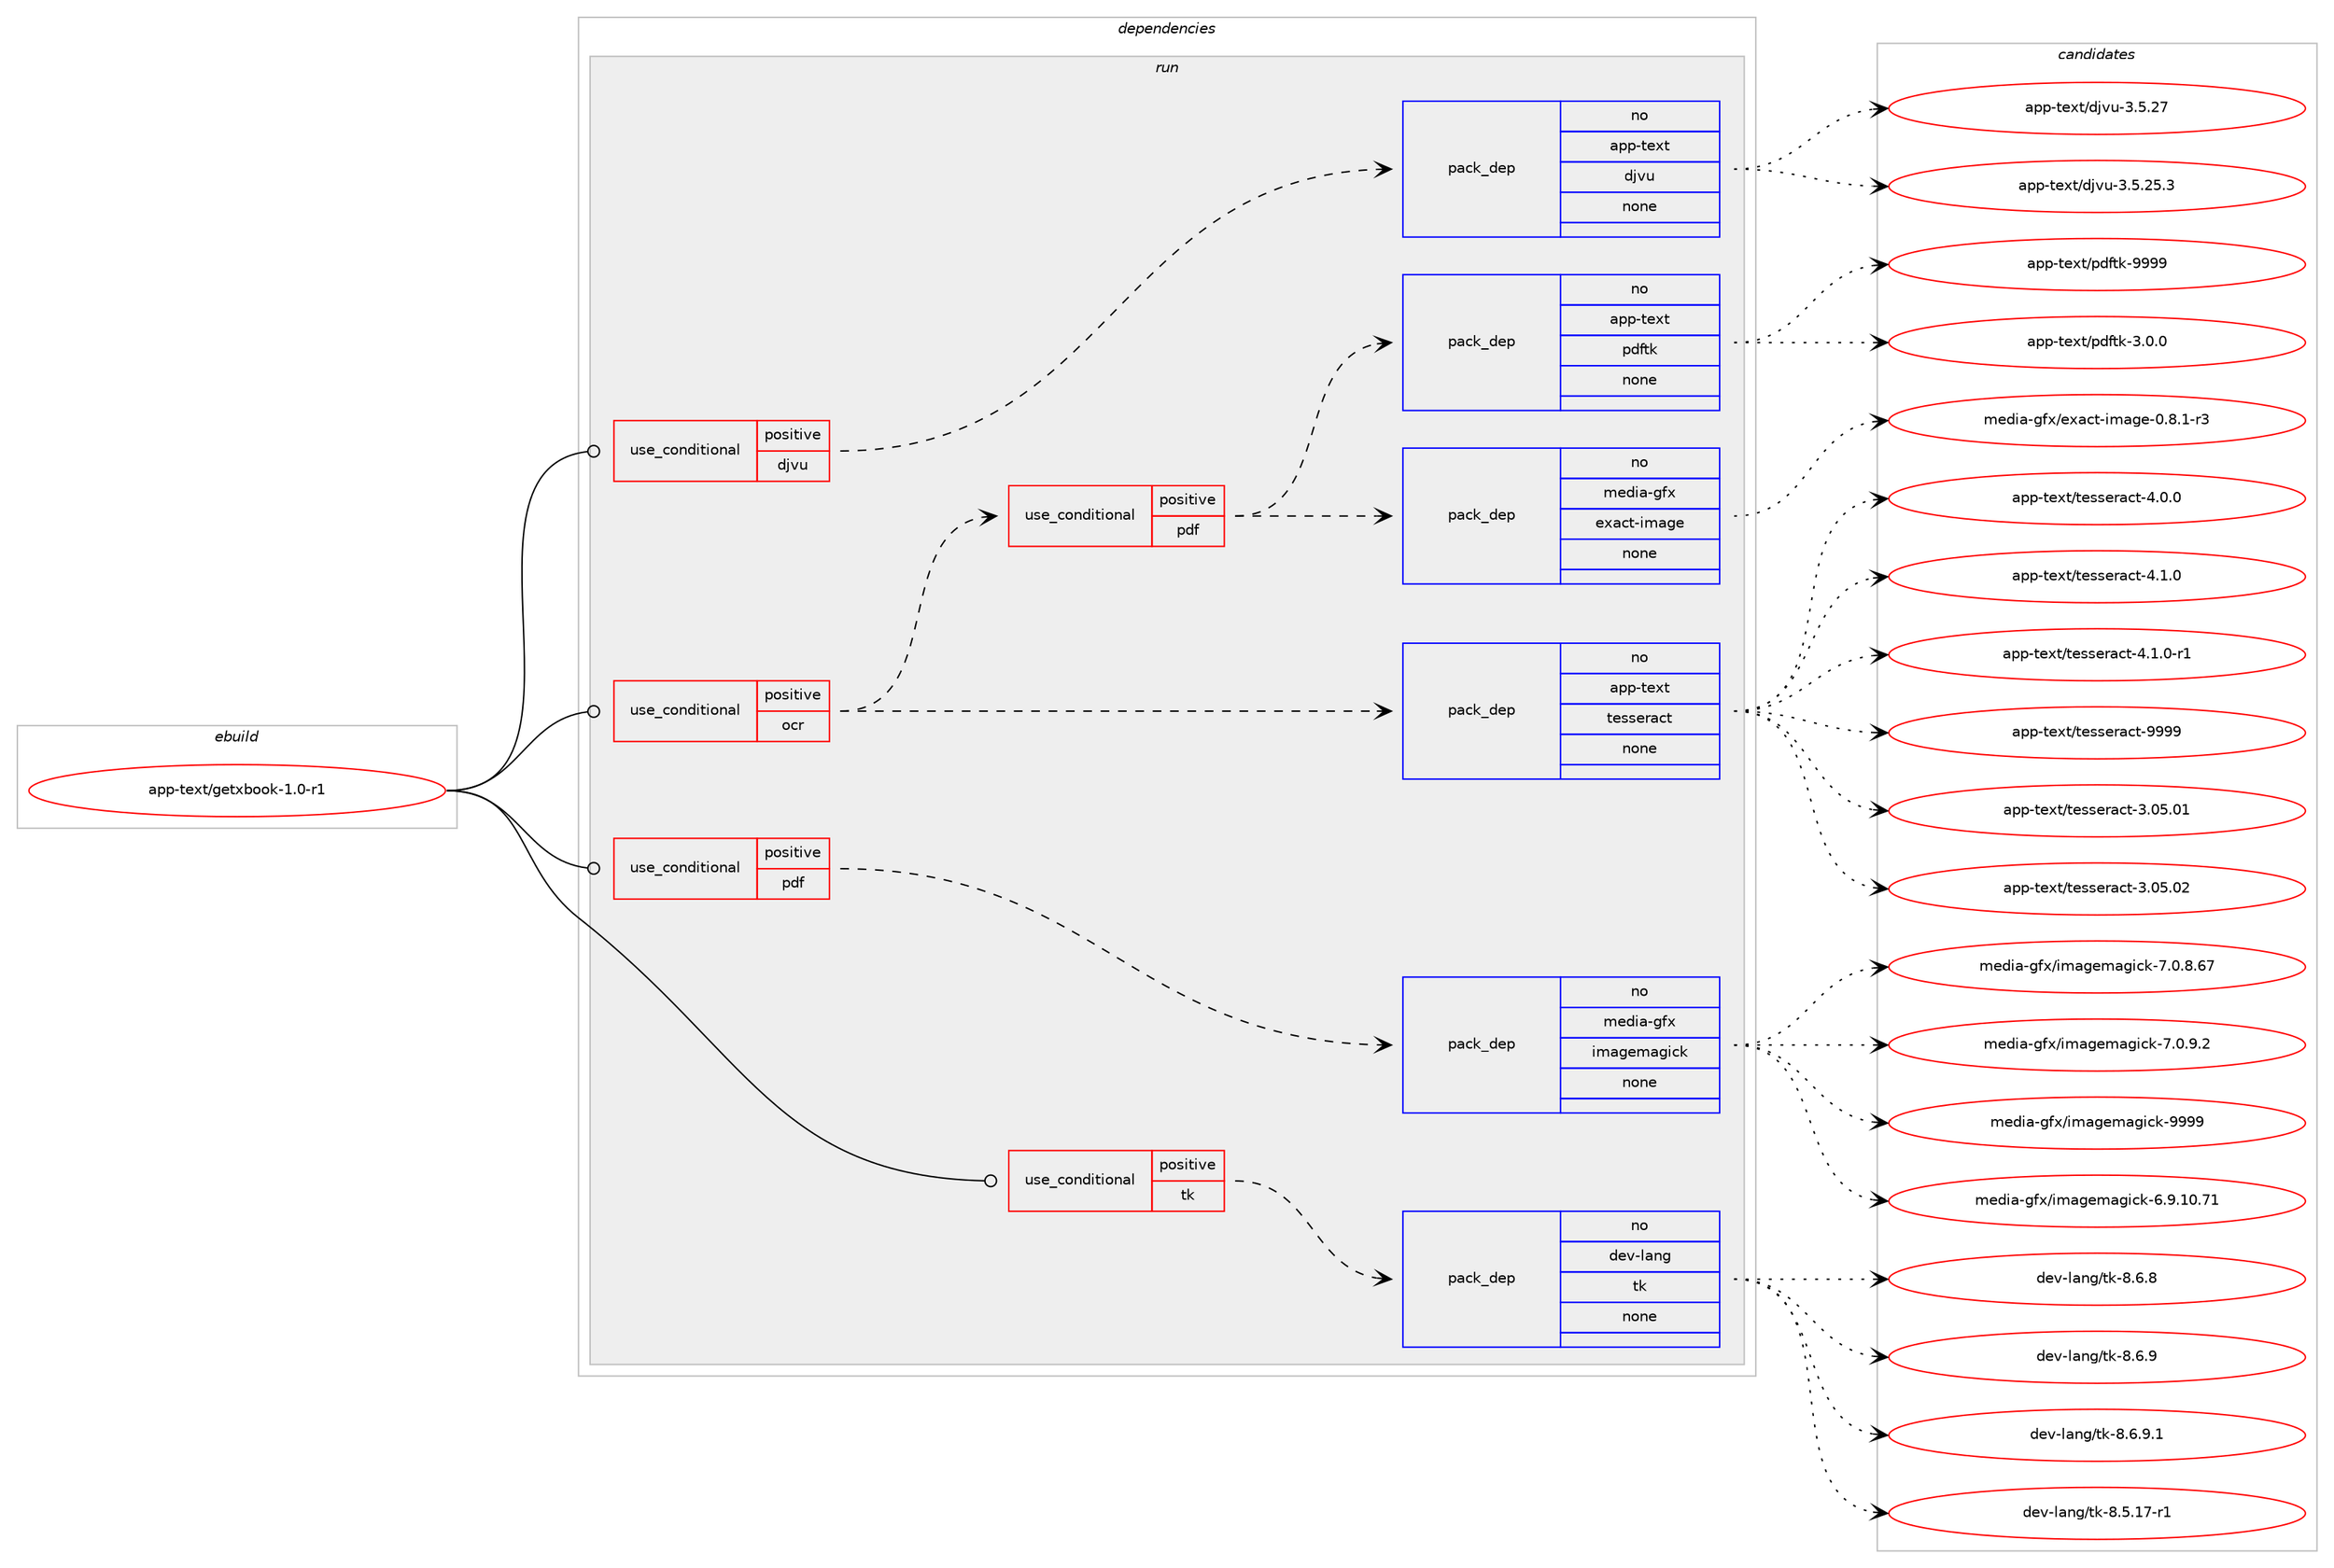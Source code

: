 digraph prolog {

# *************
# Graph options
# *************

newrank=true;
concentrate=true;
compound=true;
graph [rankdir=LR,fontname=Helvetica,fontsize=10,ranksep=1.5];#, ranksep=2.5, nodesep=0.2];
edge  [arrowhead=vee];
node  [fontname=Helvetica,fontsize=10];

# **********
# The ebuild
# **********

subgraph cluster_leftcol {
color=gray;
rank=same;
label=<<i>ebuild</i>>;
id [label="app-text/getxbook-1.0-r1", color=red, width=4, href="../app-text/getxbook-1.0-r1.svg"];
}

# ****************
# The dependencies
# ****************

subgraph cluster_midcol {
color=gray;
label=<<i>dependencies</i>>;
subgraph cluster_compile {
fillcolor="#eeeeee";
style=filled;
label=<<i>compile</i>>;
}
subgraph cluster_compileandrun {
fillcolor="#eeeeee";
style=filled;
label=<<i>compile and run</i>>;
}
subgraph cluster_run {
fillcolor="#eeeeee";
style=filled;
label=<<i>run</i>>;
subgraph cond121327 {
dependency508702 [label=<<TABLE BORDER="0" CELLBORDER="1" CELLSPACING="0" CELLPADDING="4"><TR><TD ROWSPAN="3" CELLPADDING="10">use_conditional</TD></TR><TR><TD>positive</TD></TR><TR><TD>djvu</TD></TR></TABLE>>, shape=none, color=red];
subgraph pack378177 {
dependency508703 [label=<<TABLE BORDER="0" CELLBORDER="1" CELLSPACING="0" CELLPADDING="4" WIDTH="220"><TR><TD ROWSPAN="6" CELLPADDING="30">pack_dep</TD></TR><TR><TD WIDTH="110">no</TD></TR><TR><TD>app-text</TD></TR><TR><TD>djvu</TD></TR><TR><TD>none</TD></TR><TR><TD></TD></TR></TABLE>>, shape=none, color=blue];
}
dependency508702:e -> dependency508703:w [weight=20,style="dashed",arrowhead="vee"];
}
id:e -> dependency508702:w [weight=20,style="solid",arrowhead="odot"];
subgraph cond121328 {
dependency508704 [label=<<TABLE BORDER="0" CELLBORDER="1" CELLSPACING="0" CELLPADDING="4"><TR><TD ROWSPAN="3" CELLPADDING="10">use_conditional</TD></TR><TR><TD>positive</TD></TR><TR><TD>ocr</TD></TR></TABLE>>, shape=none, color=red];
subgraph pack378178 {
dependency508705 [label=<<TABLE BORDER="0" CELLBORDER="1" CELLSPACING="0" CELLPADDING="4" WIDTH="220"><TR><TD ROWSPAN="6" CELLPADDING="30">pack_dep</TD></TR><TR><TD WIDTH="110">no</TD></TR><TR><TD>app-text</TD></TR><TR><TD>tesseract</TD></TR><TR><TD>none</TD></TR><TR><TD></TD></TR></TABLE>>, shape=none, color=blue];
}
dependency508704:e -> dependency508705:w [weight=20,style="dashed",arrowhead="vee"];
subgraph cond121329 {
dependency508706 [label=<<TABLE BORDER="0" CELLBORDER="1" CELLSPACING="0" CELLPADDING="4"><TR><TD ROWSPAN="3" CELLPADDING="10">use_conditional</TD></TR><TR><TD>positive</TD></TR><TR><TD>pdf</TD></TR></TABLE>>, shape=none, color=red];
subgraph pack378179 {
dependency508707 [label=<<TABLE BORDER="0" CELLBORDER="1" CELLSPACING="0" CELLPADDING="4" WIDTH="220"><TR><TD ROWSPAN="6" CELLPADDING="30">pack_dep</TD></TR><TR><TD WIDTH="110">no</TD></TR><TR><TD>media-gfx</TD></TR><TR><TD>exact-image</TD></TR><TR><TD>none</TD></TR><TR><TD></TD></TR></TABLE>>, shape=none, color=blue];
}
dependency508706:e -> dependency508707:w [weight=20,style="dashed",arrowhead="vee"];
subgraph pack378180 {
dependency508708 [label=<<TABLE BORDER="0" CELLBORDER="1" CELLSPACING="0" CELLPADDING="4" WIDTH="220"><TR><TD ROWSPAN="6" CELLPADDING="30">pack_dep</TD></TR><TR><TD WIDTH="110">no</TD></TR><TR><TD>app-text</TD></TR><TR><TD>pdftk</TD></TR><TR><TD>none</TD></TR><TR><TD></TD></TR></TABLE>>, shape=none, color=blue];
}
dependency508706:e -> dependency508708:w [weight=20,style="dashed",arrowhead="vee"];
}
dependency508704:e -> dependency508706:w [weight=20,style="dashed",arrowhead="vee"];
}
id:e -> dependency508704:w [weight=20,style="solid",arrowhead="odot"];
subgraph cond121330 {
dependency508709 [label=<<TABLE BORDER="0" CELLBORDER="1" CELLSPACING="0" CELLPADDING="4"><TR><TD ROWSPAN="3" CELLPADDING="10">use_conditional</TD></TR><TR><TD>positive</TD></TR><TR><TD>pdf</TD></TR></TABLE>>, shape=none, color=red];
subgraph pack378181 {
dependency508710 [label=<<TABLE BORDER="0" CELLBORDER="1" CELLSPACING="0" CELLPADDING="4" WIDTH="220"><TR><TD ROWSPAN="6" CELLPADDING="30">pack_dep</TD></TR><TR><TD WIDTH="110">no</TD></TR><TR><TD>media-gfx</TD></TR><TR><TD>imagemagick</TD></TR><TR><TD>none</TD></TR><TR><TD></TD></TR></TABLE>>, shape=none, color=blue];
}
dependency508709:e -> dependency508710:w [weight=20,style="dashed",arrowhead="vee"];
}
id:e -> dependency508709:w [weight=20,style="solid",arrowhead="odot"];
subgraph cond121331 {
dependency508711 [label=<<TABLE BORDER="0" CELLBORDER="1" CELLSPACING="0" CELLPADDING="4"><TR><TD ROWSPAN="3" CELLPADDING="10">use_conditional</TD></TR><TR><TD>positive</TD></TR><TR><TD>tk</TD></TR></TABLE>>, shape=none, color=red];
subgraph pack378182 {
dependency508712 [label=<<TABLE BORDER="0" CELLBORDER="1" CELLSPACING="0" CELLPADDING="4" WIDTH="220"><TR><TD ROWSPAN="6" CELLPADDING="30">pack_dep</TD></TR><TR><TD WIDTH="110">no</TD></TR><TR><TD>dev-lang</TD></TR><TR><TD>tk</TD></TR><TR><TD>none</TD></TR><TR><TD></TD></TR></TABLE>>, shape=none, color=blue];
}
dependency508711:e -> dependency508712:w [weight=20,style="dashed",arrowhead="vee"];
}
id:e -> dependency508711:w [weight=20,style="solid",arrowhead="odot"];
}
}

# **************
# The candidates
# **************

subgraph cluster_choices {
rank=same;
color=gray;
label=<<i>candidates</i>>;

subgraph choice378177 {
color=black;
nodesep=1;
choice971121124511610112011647100106118117455146534650534651 [label="app-text/djvu-3.5.25.3", color=red, width=4,href="../app-text/djvu-3.5.25.3.svg"];
choice97112112451161011201164710010611811745514653465055 [label="app-text/djvu-3.5.27", color=red, width=4,href="../app-text/djvu-3.5.27.svg"];
dependency508703:e -> choice971121124511610112011647100106118117455146534650534651:w [style=dotted,weight="100"];
dependency508703:e -> choice97112112451161011201164710010611811745514653465055:w [style=dotted,weight="100"];
}
subgraph choice378178 {
color=black;
nodesep=1;
choice97112112451161011201164711610111511510111497991164551464853464849 [label="app-text/tesseract-3.05.01", color=red, width=4,href="../app-text/tesseract-3.05.01.svg"];
choice97112112451161011201164711610111511510111497991164551464853464850 [label="app-text/tesseract-3.05.02", color=red, width=4,href="../app-text/tesseract-3.05.02.svg"];
choice9711211245116101120116471161011151151011149799116455246484648 [label="app-text/tesseract-4.0.0", color=red, width=4,href="../app-text/tesseract-4.0.0.svg"];
choice9711211245116101120116471161011151151011149799116455246494648 [label="app-text/tesseract-4.1.0", color=red, width=4,href="../app-text/tesseract-4.1.0.svg"];
choice97112112451161011201164711610111511510111497991164552464946484511449 [label="app-text/tesseract-4.1.0-r1", color=red, width=4,href="../app-text/tesseract-4.1.0-r1.svg"];
choice97112112451161011201164711610111511510111497991164557575757 [label="app-text/tesseract-9999", color=red, width=4,href="../app-text/tesseract-9999.svg"];
dependency508705:e -> choice97112112451161011201164711610111511510111497991164551464853464849:w [style=dotted,weight="100"];
dependency508705:e -> choice97112112451161011201164711610111511510111497991164551464853464850:w [style=dotted,weight="100"];
dependency508705:e -> choice9711211245116101120116471161011151151011149799116455246484648:w [style=dotted,weight="100"];
dependency508705:e -> choice9711211245116101120116471161011151151011149799116455246494648:w [style=dotted,weight="100"];
dependency508705:e -> choice97112112451161011201164711610111511510111497991164552464946484511449:w [style=dotted,weight="100"];
dependency508705:e -> choice97112112451161011201164711610111511510111497991164557575757:w [style=dotted,weight="100"];
}
subgraph choice378179 {
color=black;
nodesep=1;
choice109101100105974510310212047101120979911645105109971031014548465646494511451 [label="media-gfx/exact-image-0.8.1-r3", color=red, width=4,href="../media-gfx/exact-image-0.8.1-r3.svg"];
dependency508707:e -> choice109101100105974510310212047101120979911645105109971031014548465646494511451:w [style=dotted,weight="100"];
}
subgraph choice378180 {
color=black;
nodesep=1;
choice971121124511610112011647112100102116107455146484648 [label="app-text/pdftk-3.0.0", color=red, width=4,href="../app-text/pdftk-3.0.0.svg"];
choice9711211245116101120116471121001021161074557575757 [label="app-text/pdftk-9999", color=red, width=4,href="../app-text/pdftk-9999.svg"];
dependency508708:e -> choice971121124511610112011647112100102116107455146484648:w [style=dotted,weight="100"];
dependency508708:e -> choice9711211245116101120116471121001021161074557575757:w [style=dotted,weight="100"];
}
subgraph choice378181 {
color=black;
nodesep=1;
choice10910110010597451031021204710510997103101109971031059910745544657464948465549 [label="media-gfx/imagemagick-6.9.10.71", color=red, width=4,href="../media-gfx/imagemagick-6.9.10.71.svg"];
choice109101100105974510310212047105109971031011099710310599107455546484656465455 [label="media-gfx/imagemagick-7.0.8.67", color=red, width=4,href="../media-gfx/imagemagick-7.0.8.67.svg"];
choice1091011001059745103102120471051099710310110997103105991074555464846574650 [label="media-gfx/imagemagick-7.0.9.2", color=red, width=4,href="../media-gfx/imagemagick-7.0.9.2.svg"];
choice1091011001059745103102120471051099710310110997103105991074557575757 [label="media-gfx/imagemagick-9999", color=red, width=4,href="../media-gfx/imagemagick-9999.svg"];
dependency508710:e -> choice10910110010597451031021204710510997103101109971031059910745544657464948465549:w [style=dotted,weight="100"];
dependency508710:e -> choice109101100105974510310212047105109971031011099710310599107455546484656465455:w [style=dotted,weight="100"];
dependency508710:e -> choice1091011001059745103102120471051099710310110997103105991074555464846574650:w [style=dotted,weight="100"];
dependency508710:e -> choice1091011001059745103102120471051099710310110997103105991074557575757:w [style=dotted,weight="100"];
}
subgraph choice378182 {
color=black;
nodesep=1;
choice100101118451089711010347116107455646534649554511449 [label="dev-lang/tk-8.5.17-r1", color=red, width=4,href="../dev-lang/tk-8.5.17-r1.svg"];
choice100101118451089711010347116107455646544656 [label="dev-lang/tk-8.6.8", color=red, width=4,href="../dev-lang/tk-8.6.8.svg"];
choice100101118451089711010347116107455646544657 [label="dev-lang/tk-8.6.9", color=red, width=4,href="../dev-lang/tk-8.6.9.svg"];
choice1001011184510897110103471161074556465446574649 [label="dev-lang/tk-8.6.9.1", color=red, width=4,href="../dev-lang/tk-8.6.9.1.svg"];
dependency508712:e -> choice100101118451089711010347116107455646534649554511449:w [style=dotted,weight="100"];
dependency508712:e -> choice100101118451089711010347116107455646544656:w [style=dotted,weight="100"];
dependency508712:e -> choice100101118451089711010347116107455646544657:w [style=dotted,weight="100"];
dependency508712:e -> choice1001011184510897110103471161074556465446574649:w [style=dotted,weight="100"];
}
}

}
